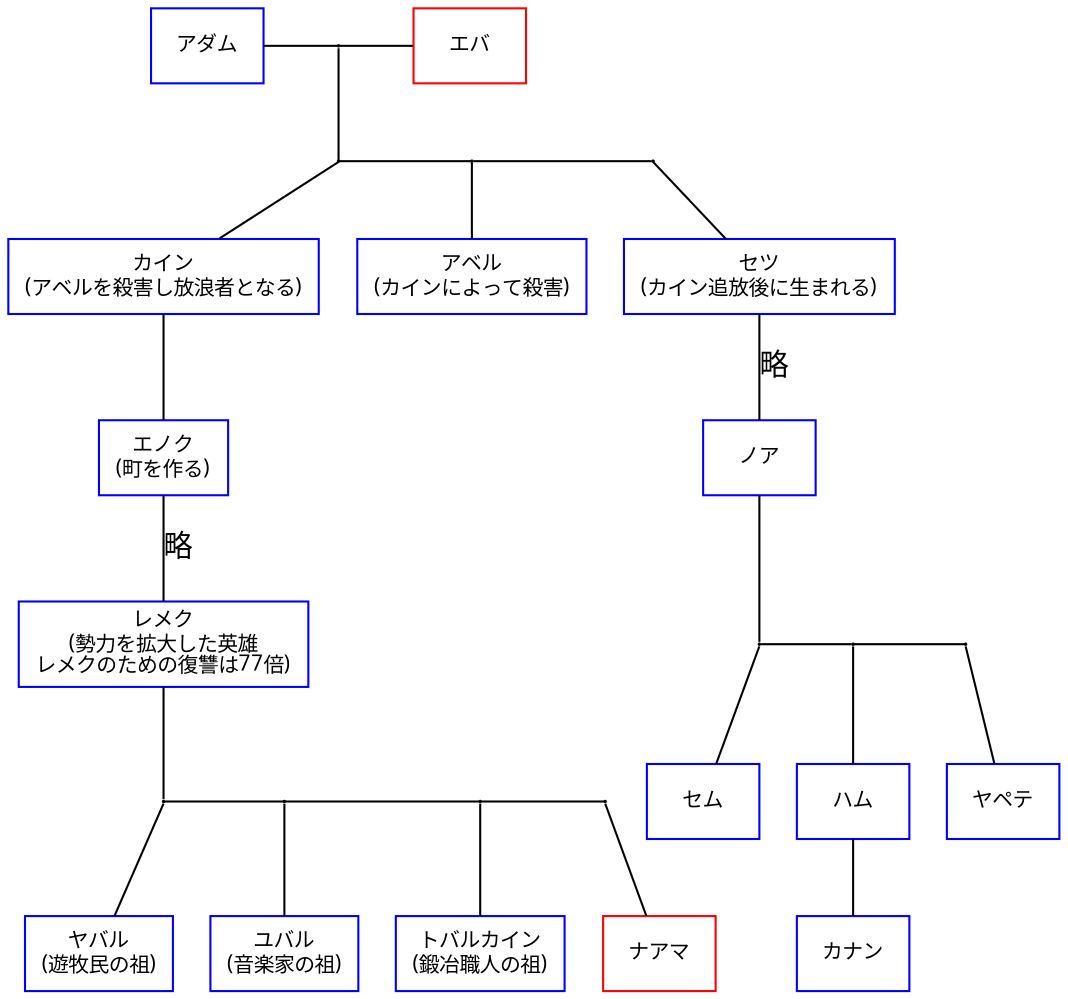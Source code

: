 digraph god {
  node [fontsize="10px", fontname="IPAGothic"]
  subgraph Generation0 {
    rank = same
    アダムとエバ [shape = point, width=.01, height=.01]
    アダム [shape = box, color = blue]
    エバ [shape = box, color = red]
  }
  アダム -> アダムとエバ [dir = none]
  アダムとエバ -> エバ [dir = none]

  subgraph Generation0Sons {
    rank = same
    アダムとエバの子カイン [shape = point, width=.01, height=.01]
    アダムとエバの子アベル [shape = point, width=.01, height=.01]
    アダムとエバの子エノス [shape = point, width=.01, height=.01]
  }

  アダムとエバ -> アダムとエバの子カイン [dir = none]
  アダムとエバの子カイン -> アダムとエバの子アベル [dir = none]
  アダムとエバの子アベル -> アダムとエバの子エノス [dir = none]

  subgraph Generation1 {
    rank  =  same
    カイン [shape = box, color = blue, label = "カイン\n(アベルを殺害し放浪者となる)"] 
    アベル [shape = box, color = blue, label = "アベル\n(カインによって殺害)"] 
    セツ [shape = box, color = blue, label = "セツ\n(カイン追放後に生まれる)"] 
  }

  アダムとエバの子カイン -> カイン [dir = none]
  アダムとエバの子アベル -> アベル [dir = none]
  アダムとエバの子エノス -> セツ [dir = none]

  カイン -> エノク [dir = none]
  エノク [shape = box, color = blue, label = "エノク\n(町を作る)"] 

  エノク -> レメク [dir = none, label = "略"]
  レメク [shape = box, color = blue, label = "レメク\n(勢力を拡大した英雄\nレメクのための復讐は77倍)"]

  ノア [shape = box, color = blue]
  セツ -> ノア [dir = none, label = "略"]

  subgraph Generation2Sons {
    rank = same
    レメクの子ヤバル [shape = point, width=.01, height=.01]
    レメクの子ユバル [shape = point, width=.01, height=.01]
    レメクの子トバルカイン [shape = point, width=.01, height=.01]
    レメクの子ナアマ [shape = point, width=.01, height=.01]
  }

  レメク -> レメクの子ヤバル  [dir = none]
  レメクの子ヤバル -> レメクの子ユバル  [dir = none]
  レメクの子ユバル -> レメクの子トバルカイン  [dir = none]
  レメクの子トバルカイン -> レメクの子ナアマ  [dir = none]

  subgraph Generation2 {
    rank  =  same
    ヤバル [shape = box, color = blue, label="ヤバル\n(遊牧民の祖)"]
    ユバル [shape = box, color = blue, label="ユバル\n(音楽家の祖)"]
    トバルカイン [shape = box, color = blue, label="トバルカイン\n(鍛冶職人の祖)"]
    ナアマ [shape = box, color = red]
  }

  レメクの子ヤバル -> ヤバル  [dir = none]
  レメクの子ユバル -> ユバル  [dir = none]
  レメクの子トバルカイン -> トバルカイン  [dir = none]
  レメクの子ナアマ -> ナアマ  [dir = none]

  subgraph Generation3Sons {
    rank = same
    ノアの子セム [shape = point, width=.01, height=.01]
    ノアの子ハム [shape = point, width=.01, height=.01]
    ノアの子ヤペテ [shape = point, width=.01, height=.01]
  }

  ノア -> ノアの子セム  [dir = none]
  ノアの子セム -> ノアの子ハム  [dir = none]
  ノアの子ハム -> ノアの子ヤペテ  [dir = none]

  subgraph Generation3 {
    rank  =  same
    セム [shape = box, color = blue]
    ハム [shape = box, color = blue]
    ヤペテ [shape = box, color = blue]
  }

  ノアの子セム -> セム  [dir = none]
  ノアの子ハム -> ハム  [dir = none]
  ノアの子ヤペテ -> ヤペテ [dir = none]

  カナン [shape = box, color = blue]
  ハム -> カナン [dir = none]
}
